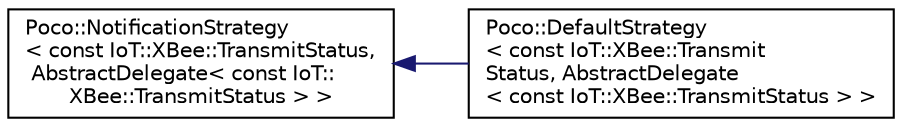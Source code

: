 digraph "Graphical Class Hierarchy"
{
 // LATEX_PDF_SIZE
  edge [fontname="Helvetica",fontsize="10",labelfontname="Helvetica",labelfontsize="10"];
  node [fontname="Helvetica",fontsize="10",shape=record];
  rankdir="LR";
  Node0 [label="Poco::NotificationStrategy\l\< const IoT::XBee::TransmitStatus,\l AbstractDelegate\< const IoT::\lXBee::TransmitStatus \> \>",height=0.2,width=0.4,color="black", fillcolor="white", style="filled",URL="$classPoco_1_1NotificationStrategy.html",tooltip=" "];
  Node0 -> Node1 [dir="back",color="midnightblue",fontsize="10",style="solid",fontname="Helvetica"];
  Node1 [label="Poco::DefaultStrategy\l\< const IoT::XBee::Transmit\lStatus, AbstractDelegate\l\< const IoT::XBee::TransmitStatus \> \>",height=0.2,width=0.4,color="black", fillcolor="white", style="filled",URL="$classPoco_1_1DefaultStrategy.html",tooltip=" "];
}

